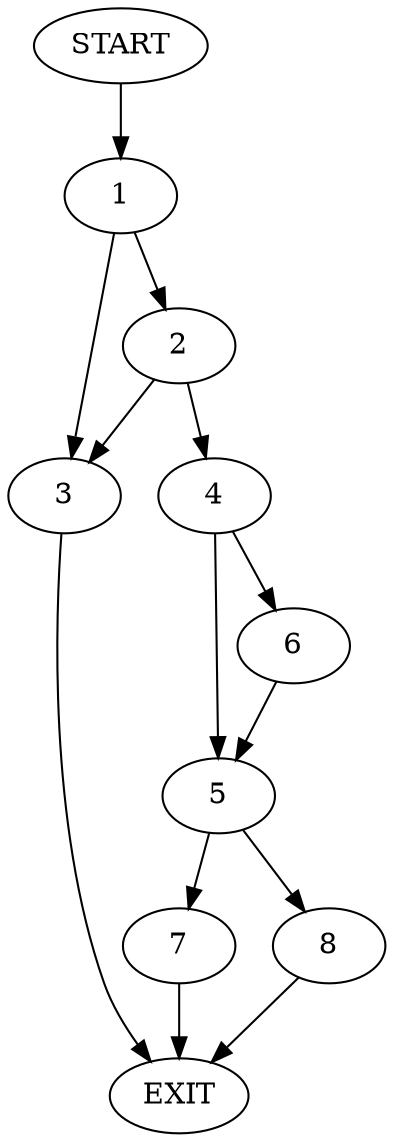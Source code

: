 digraph {
0 [label="START"]
9 [label="EXIT"]
0 -> 1
1 -> 2
1 -> 3
2 -> 4
2 -> 3
3 -> 9
4 -> 5
4 -> 6
5 -> 7
5 -> 8
6 -> 5
8 -> 9
7 -> 9
}
